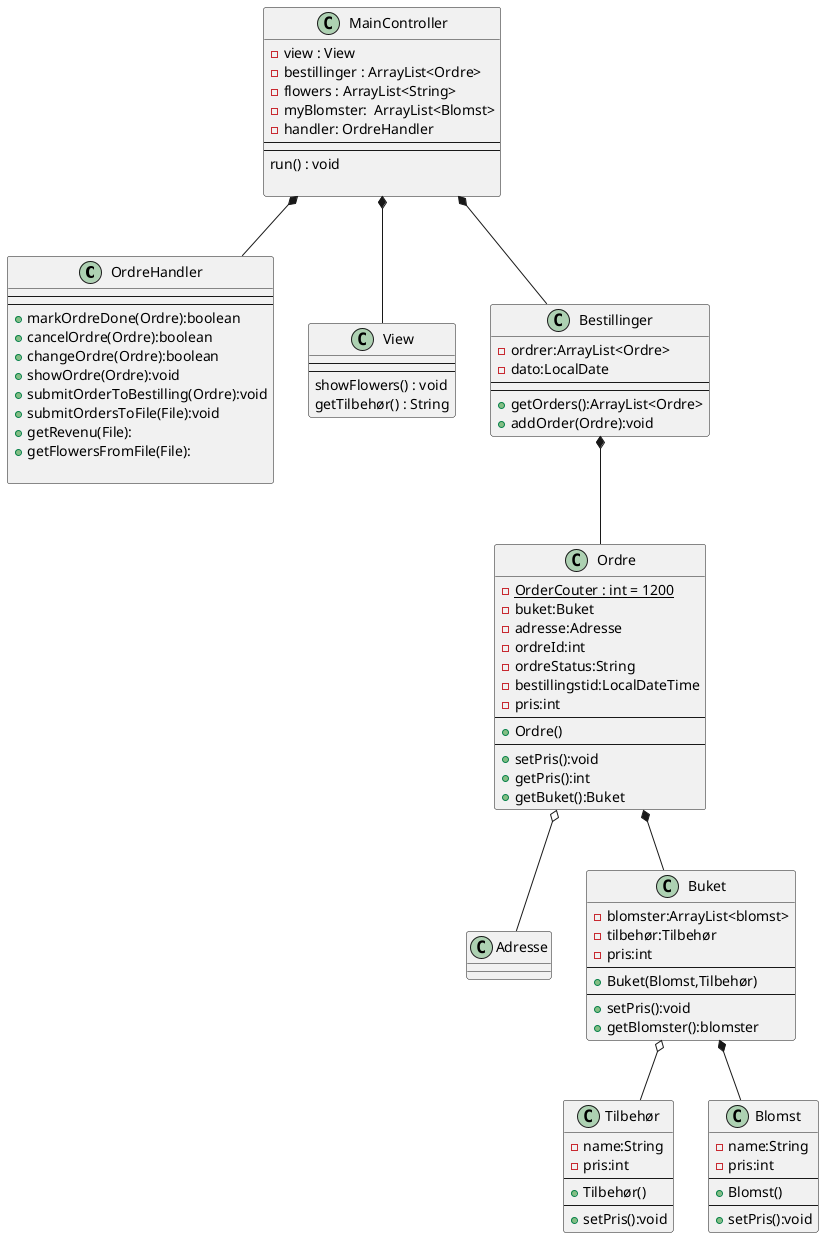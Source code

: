 @startuml
class OrdreHandler {
--
--
+ markOrdreDone(Ordre):boolean
+ cancelOrdre(Ordre):boolean
+ changeOrdre(Ordre):boolean
+ showOrdre(Ordre):void
+ submitOrderToBestilling(Ordre):void
+ submitOrdersToFile(File):void
+ getRevenu(File):
+ getFlowersFromFile(File):

}
class MainController {
- view : View
- bestillinger : ArrayList<Ordre>
- flowers : ArrayList<String>
- myBlomster:  ArrayList<Blomst>
- handler: OrdreHandler
--
--
run() : void

}

class View {
--
--
showFlowers() : void
getTilbehør() : String
}
class Tilbehør {
- name:String
- pris:int
--
+ Tilbehør()
--
+ setPris():void
}
class Adresse{
}
class Bestillinger{
- ordrer:ArrayList<Ordre>
- dato:LocalDate
--
--
+ getOrders():ArrayList<Ordre>
+ addOrder(Ordre):void
}
class Blomst {
- name:String
- pris:int
--
+ Blomst()
--
+ setPris():void
}
class Ordre {
- {static} OrderCouter : int = 1200
- buket:Buket
- adresse:Adresse
- ordreId:int
- ordreStatus:String
- bestillingstid:LocalDateTime
- pris:int
--
+ Ordre()
--
+ setPris():void
+ getPris():int
+ getBuket():Buket
}
class Buket {
- blomster:ArrayList<blomst>
- tilbehør:Tilbehør
- pris:int
--
+ Buket(Blomst,Tilbehør)
--
+ setPris():void
+ getBlomster():blomster
}
MainController *-- View
MainController *-- Bestillinger
MainController *-- OrdreHandler
Bestillinger *-- Ordre
Buket *-- Blomst
Buket o-- Tilbehør
Ordre *-- Buket
Ordre o-- Adresse


@enduml